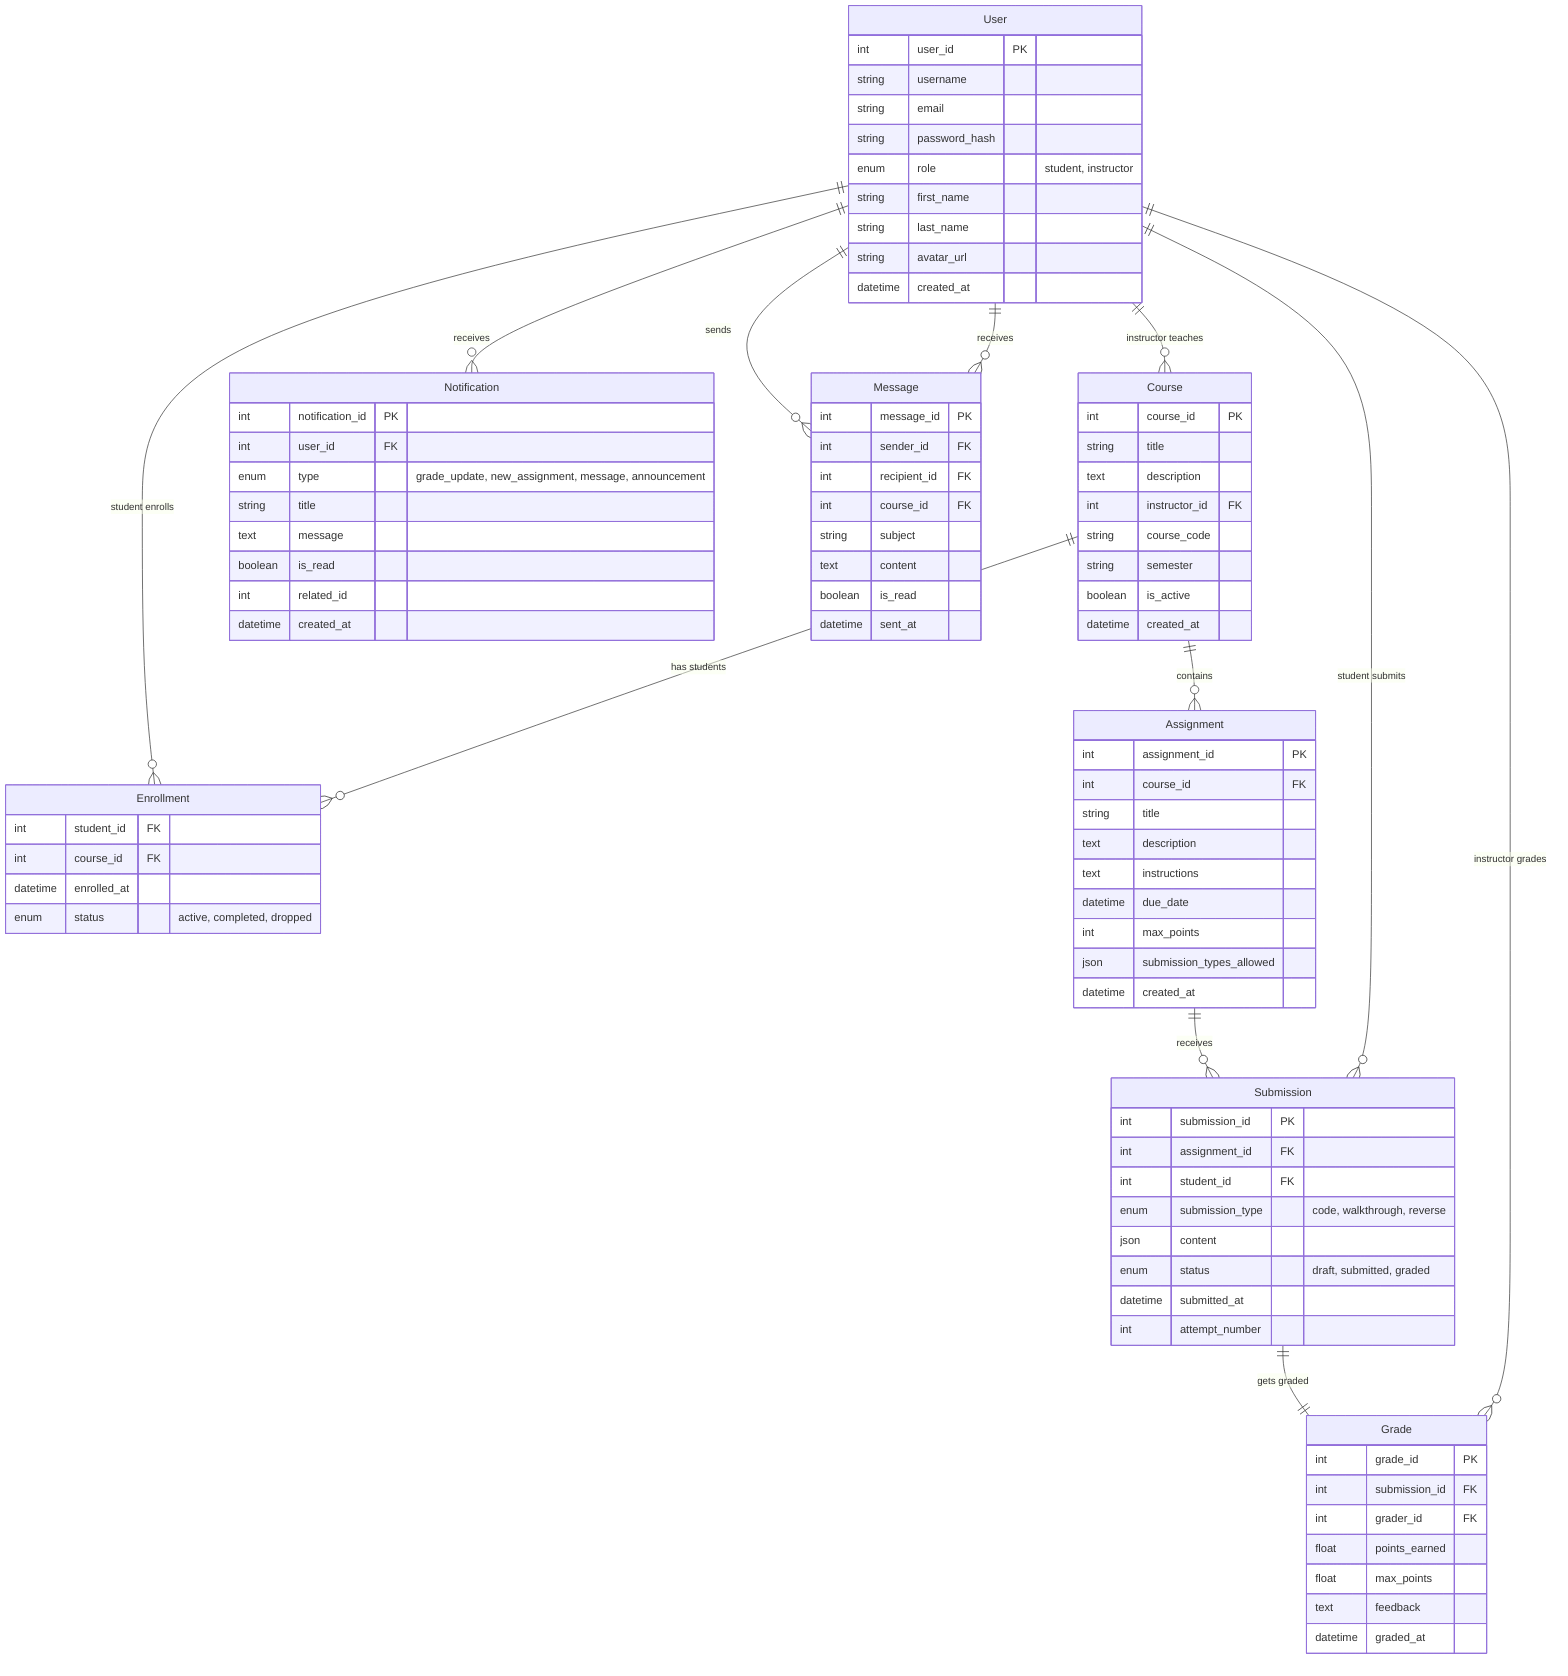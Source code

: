 erDiagram
    %% Core User Management
    User {
        int user_id PK
        string username
        string email
        string password_hash
        enum role "student, instructor"
        string first_name
        string last_name
        string avatar_url
        datetime created_at
    }
    
    %% Course System
    Course {
        int course_id PK
        string title
        text description
        int instructor_id FK
        string course_code
        string semester
        boolean is_active
        datetime created_at
    }
    
    Enrollment {
        int student_id FK
        int course_id FK
        datetime enrolled_at
        enum status "active, completed, dropped"
    }
    
    %% Assignment and Submission System
    Assignment {
        int assignment_id PK
        int course_id FK
        string title
        text description
        text instructions
        datetime due_date
        int max_points
        json submission_types_allowed
        datetime created_at
    }
    
    Submission {
        int submission_id PK
        int assignment_id FK
        int student_id FK
        enum submission_type "code, walkthrough, reverse"
        json content
        enum status "draft, submitted, graded"
        datetime submitted_at
        int attempt_number
    }
    
    Grade {
        int grade_id PK
        int submission_id FK
        int grader_id FK
        float points_earned
        float max_points
        text feedback
        datetime graded_at
    }
    
    %% Communication System
    Notification {
        int notification_id PK
        int user_id FK
        enum type "grade_update, new_assignment, message, announcement"
        string title
        text message
        boolean is_read
        int related_id
        datetime created_at
    }
    
    Message {
        int message_id PK
        int sender_id FK
        int recipient_id FK
        int course_id FK
        string subject
        text content
        boolean is_read
        datetime sent_at
    }
    
    %% Relationships
    User ||--o{ Course : "instructor teaches"
    User ||--o{ Enrollment : "student enrolls"
    Course ||--o{ Enrollment : "has students"
    Course ||--o{ Assignment : "contains"
    Assignment ||--o{ Submission : "receives"
    User ||--o{ Submission : "student submits"
    Submission ||--|| Grade : "gets graded"
    User ||--o{ Grade : "instructor grades"
    User ||--o{ Notification : "receives"
    User ||--o{ Message : "sends"
    User ||--o{ Message : "receives"